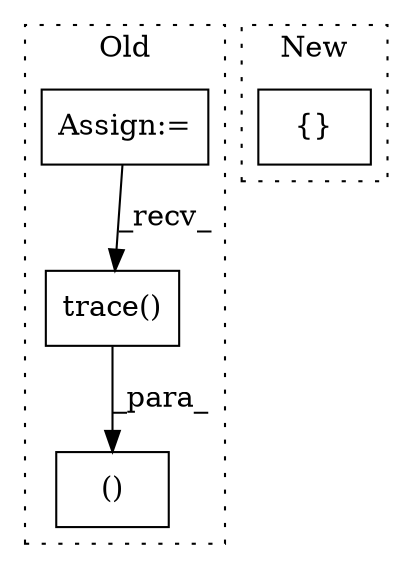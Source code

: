 digraph G {
subgraph cluster0 {
1 [label="trace()" a="75" s="2990" l="16" shape="box"];
3 [label="()" a="54" s="3059" l="31" shape="box"];
4 [label="Assign:=" a="68" s="2153" l="3" shape="box"];
label = "Old";
style="dotted";
}
subgraph cluster1 {
2 [label="{}" a="59" s="1772,1772" l="2,1" shape="box"];
label = "New";
style="dotted";
}
1 -> 3 [label="_para_"];
4 -> 1 [label="_recv_"];
}